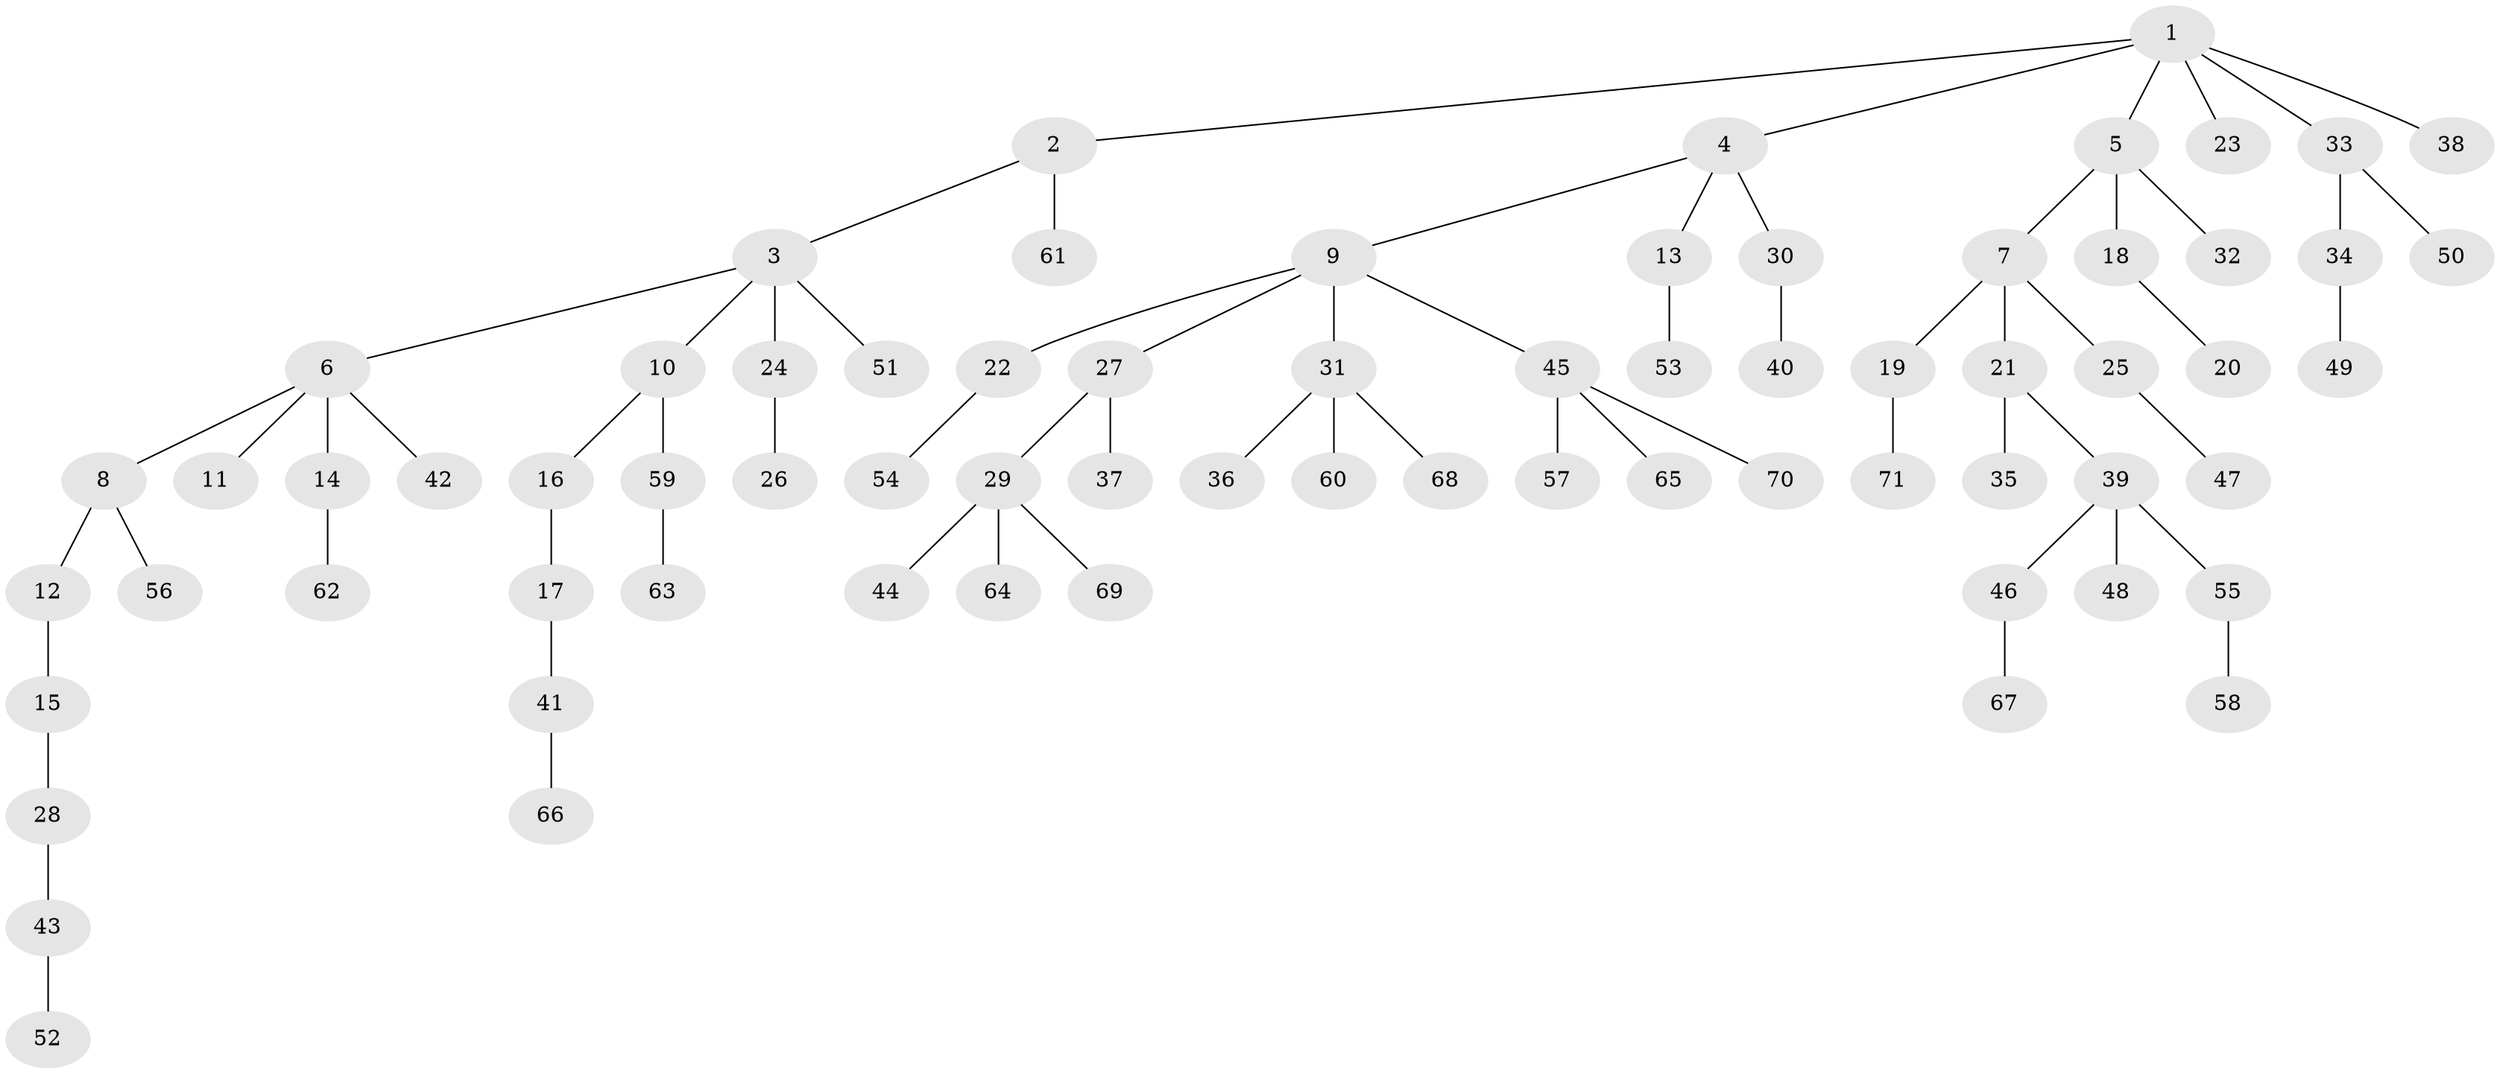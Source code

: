 // coarse degree distribution, {8: 0.02127659574468085, 2: 0.19148936170212766, 6: 0.02127659574468085, 4: 0.0425531914893617, 5: 0.0425531914893617, 1: 0.574468085106383, 3: 0.10638297872340426}
// Generated by graph-tools (version 1.1) at 2025/24/03/03/25 07:24:07]
// undirected, 71 vertices, 70 edges
graph export_dot {
graph [start="1"]
  node [color=gray90,style=filled];
  1;
  2;
  3;
  4;
  5;
  6;
  7;
  8;
  9;
  10;
  11;
  12;
  13;
  14;
  15;
  16;
  17;
  18;
  19;
  20;
  21;
  22;
  23;
  24;
  25;
  26;
  27;
  28;
  29;
  30;
  31;
  32;
  33;
  34;
  35;
  36;
  37;
  38;
  39;
  40;
  41;
  42;
  43;
  44;
  45;
  46;
  47;
  48;
  49;
  50;
  51;
  52;
  53;
  54;
  55;
  56;
  57;
  58;
  59;
  60;
  61;
  62;
  63;
  64;
  65;
  66;
  67;
  68;
  69;
  70;
  71;
  1 -- 2;
  1 -- 4;
  1 -- 5;
  1 -- 23;
  1 -- 33;
  1 -- 38;
  2 -- 3;
  2 -- 61;
  3 -- 6;
  3 -- 10;
  3 -- 24;
  3 -- 51;
  4 -- 9;
  4 -- 13;
  4 -- 30;
  5 -- 7;
  5 -- 18;
  5 -- 32;
  6 -- 8;
  6 -- 11;
  6 -- 14;
  6 -- 42;
  7 -- 19;
  7 -- 21;
  7 -- 25;
  8 -- 12;
  8 -- 56;
  9 -- 22;
  9 -- 27;
  9 -- 31;
  9 -- 45;
  10 -- 16;
  10 -- 59;
  12 -- 15;
  13 -- 53;
  14 -- 62;
  15 -- 28;
  16 -- 17;
  17 -- 41;
  18 -- 20;
  19 -- 71;
  21 -- 35;
  21 -- 39;
  22 -- 54;
  24 -- 26;
  25 -- 47;
  27 -- 29;
  27 -- 37;
  28 -- 43;
  29 -- 44;
  29 -- 64;
  29 -- 69;
  30 -- 40;
  31 -- 36;
  31 -- 60;
  31 -- 68;
  33 -- 34;
  33 -- 50;
  34 -- 49;
  39 -- 46;
  39 -- 48;
  39 -- 55;
  41 -- 66;
  43 -- 52;
  45 -- 57;
  45 -- 65;
  45 -- 70;
  46 -- 67;
  55 -- 58;
  59 -- 63;
}
